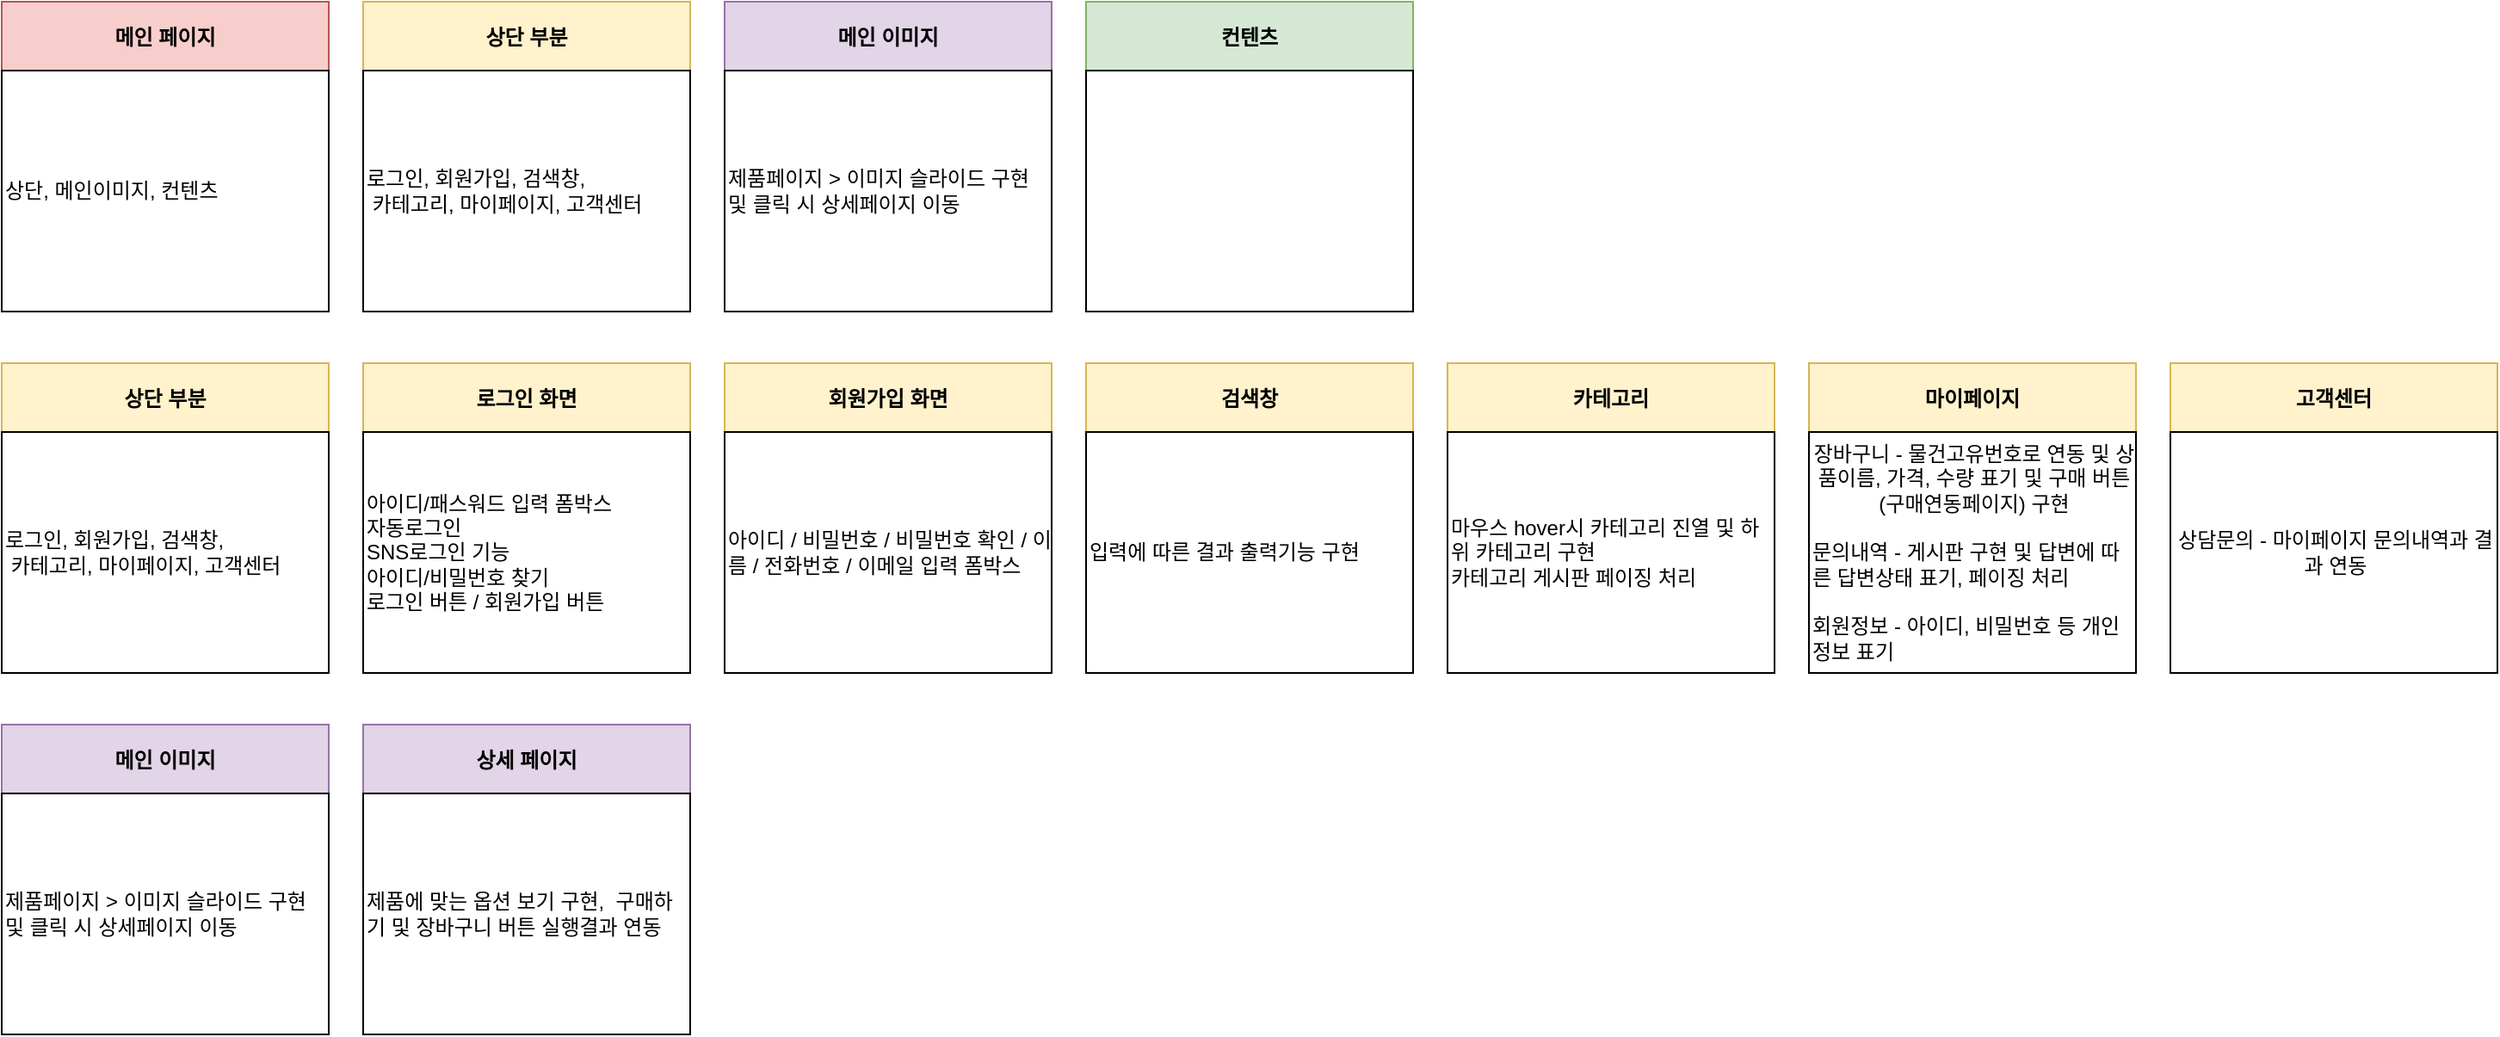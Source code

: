<mxfile version="17.1.2" type="github">
  <diagram id="NOXh-2bNkg44RO72hvKI" name="Page-1">
    <mxGraphModel dx="460" dy="784" grid="1" gridSize="10" guides="1" tooltips="1" connect="1" arrows="1" fold="1" page="1" pageScale="1" pageWidth="827" pageHeight="1169" math="0" shadow="0">
      <root>
        <mxCell id="0" />
        <mxCell id="1" parent="0" />
        <mxCell id="0LwVWPv9FhIqvph4aOhf-2" value="메인 페이지" style="swimlane;startSize=40;fillColor=#f8cecc;strokeColor=#b85450;labelBackgroundColor=none;" parent="1" vertex="1">
          <mxGeometry x="50" y="50" width="190" height="180" as="geometry">
            <mxRectangle x="50" y="50" width="100" height="40" as="alternateBounds" />
          </mxGeometry>
        </mxCell>
        <mxCell id="0LwVWPv9FhIqvph4aOhf-32" value="&lt;span style=&quot;text-align: center;&quot;&gt;상단, 메인이미지, 컨텐츠&lt;/span&gt;" style="whiteSpace=wrap;html=1;labelBackgroundColor=none;align=left;" parent="0LwVWPv9FhIqvph4aOhf-2" vertex="1">
          <mxGeometry y="40" width="190" height="140" as="geometry" />
        </mxCell>
        <mxCell id="0LwVWPv9FhIqvph4aOhf-17" value="상단 부분" style="swimlane;startSize=40;fillColor=#fff2cc;strokeColor=#d6b656;labelBackgroundColor=none;" parent="1" vertex="1">
          <mxGeometry x="260" y="50" width="190" height="180" as="geometry">
            <mxRectangle x="50" y="50" width="100" height="40" as="alternateBounds" />
          </mxGeometry>
        </mxCell>
        <mxCell id="0LwVWPv9FhIqvph4aOhf-34" value="&lt;span style=&quot;text-align: center&quot;&gt;로그인, 회원가입, 검색창,&lt;/span&gt;&lt;br style=&quot;text-align: center&quot;&gt;&lt;span style=&quot;text-align: center&quot;&gt;&amp;nbsp;카테고리, 마이페이지, 고객센터&lt;/span&gt;" style="whiteSpace=wrap;html=1;labelBackgroundColor=none;align=left;" parent="0LwVWPv9FhIqvph4aOhf-17" vertex="1">
          <mxGeometry y="40" width="190" height="140" as="geometry" />
        </mxCell>
        <mxCell id="0LwVWPv9FhIqvph4aOhf-19" value="메인 이미지" style="swimlane;startSize=40;fillColor=#e1d5e7;strokeColor=#9673a6;labelBackgroundColor=none;" parent="1" vertex="1">
          <mxGeometry x="470" y="50" width="190" height="180" as="geometry">
            <mxRectangle x="50" y="50" width="100" height="40" as="alternateBounds" />
          </mxGeometry>
        </mxCell>
        <mxCell id="0LwVWPv9FhIqvph4aOhf-36" value="제품페이지 &amp;gt; 이미지 슬라이드 구현 및 클릭 시 상세페이지 이동" style="whiteSpace=wrap;html=1;labelBackgroundColor=none;align=left;" parent="0LwVWPv9FhIqvph4aOhf-19" vertex="1">
          <mxGeometry y="40" width="190" height="140" as="geometry" />
        </mxCell>
        <mxCell id="0LwVWPv9FhIqvph4aOhf-21" value="컨텐츠" style="swimlane;startSize=40;fillColor=#d5e8d4;strokeColor=#82b366;labelBackgroundColor=none;" parent="1" vertex="1">
          <mxGeometry x="680" y="50" width="190" height="180" as="geometry">
            <mxRectangle x="50" y="50" width="100" height="40" as="alternateBounds" />
          </mxGeometry>
        </mxCell>
        <mxCell id="0LwVWPv9FhIqvph4aOhf-37" value="" style="whiteSpace=wrap;html=1;labelBackgroundColor=none;align=left;" parent="0LwVWPv9FhIqvph4aOhf-21" vertex="1">
          <mxGeometry y="40" width="190" height="140" as="geometry" />
        </mxCell>
        <mxCell id="0LwVWPv9FhIqvph4aOhf-25" value="상단 부분" style="swimlane;startSize=40;fillColor=#fff2cc;strokeColor=#d6b656;labelBackgroundColor=none;" parent="1" vertex="1">
          <mxGeometry x="50" y="260" width="190" height="180" as="geometry">
            <mxRectangle x="50" y="50" width="100" height="40" as="alternateBounds" />
          </mxGeometry>
        </mxCell>
        <mxCell id="0LwVWPv9FhIqvph4aOhf-31" value="&lt;span style=&quot;text-align: center&quot;&gt;로그인, 회원가입, 검색창,&lt;/span&gt;&lt;br style=&quot;text-align: center&quot;&gt;&lt;span style=&quot;text-align: center&quot;&gt;&amp;nbsp;카테고리, 마이페이지, 고객센터&lt;/span&gt;" style="whiteSpace=wrap;html=1;labelBackgroundColor=none;align=left;" parent="0LwVWPv9FhIqvph4aOhf-25" vertex="1">
          <mxGeometry y="40" width="190" height="140" as="geometry" />
        </mxCell>
        <mxCell id="0LwVWPv9FhIqvph4aOhf-27" value="로그인 화면" style="swimlane;startSize=40;fillColor=#fff2cc;strokeColor=#d6b656;labelBackgroundColor=none;" parent="1" vertex="1">
          <mxGeometry x="260" y="260" width="190" height="180" as="geometry">
            <mxRectangle x="50" y="50" width="100" height="40" as="alternateBounds" />
          </mxGeometry>
        </mxCell>
        <mxCell id="0LwVWPv9FhIqvph4aOhf-30" value="아이디/패스워드 입력 폼박스&lt;br&gt;자동로그인&lt;br&gt;SNS로그인 기능&lt;br&gt;아이디/비밀번호 찾기&lt;br&gt;로그인 버튼 / 회원가입 버튼" style="whiteSpace=wrap;html=1;labelBackgroundColor=none;align=left;" parent="0LwVWPv9FhIqvph4aOhf-27" vertex="1">
          <mxGeometry y="40" width="190" height="140" as="geometry" />
        </mxCell>
        <mxCell id="0LwVWPv9FhIqvph4aOhf-38" value="회원가입 화면" style="swimlane;startSize=40;fillColor=#fff2cc;strokeColor=#d6b656;labelBackgroundColor=none;" parent="1" vertex="1">
          <mxGeometry x="470" y="260" width="190" height="180" as="geometry">
            <mxRectangle x="470" y="260" width="100" height="40" as="alternateBounds" />
          </mxGeometry>
        </mxCell>
        <mxCell id="0LwVWPv9FhIqvph4aOhf-39" value="아이디 / 비밀번호 / 비밀번호 확인 / 이름 / 전화번호 / 이메일 입력 폼박스" style="whiteSpace=wrap;html=1;labelBackgroundColor=none;align=left;" parent="0LwVWPv9FhIqvph4aOhf-38" vertex="1">
          <mxGeometry y="40" width="190" height="140" as="geometry" />
        </mxCell>
        <mxCell id="0LwVWPv9FhIqvph4aOhf-40" value="검색창" style="swimlane;startSize=40;fillColor=#fff2cc;strokeColor=#d6b656;labelBackgroundColor=none;" parent="1" vertex="1">
          <mxGeometry x="680" y="260" width="190" height="180" as="geometry">
            <mxRectangle x="50" y="50" width="100" height="40" as="alternateBounds" />
          </mxGeometry>
        </mxCell>
        <mxCell id="0LwVWPv9FhIqvph4aOhf-41" value="입력에 따른 결과 출력기능 구현" style="whiteSpace=wrap;html=1;labelBackgroundColor=none;align=left;" parent="0LwVWPv9FhIqvph4aOhf-40" vertex="1">
          <mxGeometry y="40" width="190" height="140" as="geometry" />
        </mxCell>
        <mxCell id="0LwVWPv9FhIqvph4aOhf-42" value="카테고리" style="swimlane;startSize=40;fillColor=#fff2cc;strokeColor=#d6b656;labelBackgroundColor=none;" parent="1" vertex="1">
          <mxGeometry x="890" y="260" width="190" height="180" as="geometry">
            <mxRectangle x="50" y="50" width="100" height="40" as="alternateBounds" />
          </mxGeometry>
        </mxCell>
        <mxCell id="0LwVWPv9FhIqvph4aOhf-43" value="&lt;div&gt;&lt;span&gt;마우스 hover시 카테고리 진열 및 하위 카테고리 구현&lt;/span&gt;&lt;/div&gt;&lt;div&gt;&lt;span&gt;카테고리 게시판 페이징 처리&lt;/span&gt;&lt;/div&gt;" style="whiteSpace=wrap;html=1;labelBackgroundColor=none;align=left;" parent="0LwVWPv9FhIqvph4aOhf-42" vertex="1">
          <mxGeometry y="40" width="190" height="140" as="geometry" />
        </mxCell>
        <mxCell id="0LwVWPv9FhIqvph4aOhf-44" value="메인 이미지" style="swimlane;startSize=40;fillColor=#e1d5e7;strokeColor=#9673a6;labelBackgroundColor=none;" parent="1" vertex="1">
          <mxGeometry x="50" y="470" width="190" height="180" as="geometry">
            <mxRectangle x="50" y="50" width="100" height="40" as="alternateBounds" />
          </mxGeometry>
        </mxCell>
        <mxCell id="0LwVWPv9FhIqvph4aOhf-45" value="제품페이지 &amp;gt; 이미지 슬라이드 구현 및 클릭 시 상세페이지 이동" style="whiteSpace=wrap;html=1;labelBackgroundColor=none;align=left;" parent="0LwVWPv9FhIqvph4aOhf-44" vertex="1">
          <mxGeometry y="40" width="190" height="140" as="geometry" />
        </mxCell>
        <mxCell id="0LwVWPv9FhIqvph4aOhf-46" value="상세 페이지" style="swimlane;startSize=40;fillColor=#e1d5e7;strokeColor=#9673a6;labelBackgroundColor=none;" parent="1" vertex="1">
          <mxGeometry x="260" y="470" width="190" height="180" as="geometry">
            <mxRectangle x="50" y="50" width="100" height="40" as="alternateBounds" />
          </mxGeometry>
        </mxCell>
        <mxCell id="0LwVWPv9FhIqvph4aOhf-47" value="제품에 맞는 옵션 보기 구현,&amp;nbsp; 구매하기 및 장바구니 버튼 실행결과 연동&amp;nbsp;" style="whiteSpace=wrap;html=1;labelBackgroundColor=none;align=left;" parent="0LwVWPv9FhIqvph4aOhf-46" vertex="1">
          <mxGeometry y="40" width="190" height="140" as="geometry" />
        </mxCell>
        <mxCell id="0LwVWPv9FhIqvph4aOhf-48" value="마이페이지" style="swimlane;startSize=40;fillColor=#fff2cc;strokeColor=#d6b656;labelBackgroundColor=none;" parent="1" vertex="1">
          <mxGeometry x="1100" y="260" width="190" height="180" as="geometry">
            <mxRectangle x="50" y="50" width="100" height="40" as="alternateBounds" />
          </mxGeometry>
        </mxCell>
        <mxCell id="0LwVWPv9FhIqvph4aOhf-49" value="&lt;div style=&quot;text-align: center&quot;&gt;장바구니 - 물건고유번호로 연동 및 상품이름, 가격, 수량 표기 및 구매 버튼(구매연동페이지) 구현&lt;/div&gt;&lt;div&gt;&lt;br&gt;&lt;/div&gt;&lt;div&gt;문의내역 - 게시판 구현 및 답변에 따른 답변상태 표기, 페이징 처리&lt;/div&gt;&lt;div&gt;&lt;br&gt;&lt;/div&gt;&lt;div&gt;회원정보 - 아이디, 비밀번호 등 개인정보 표기&lt;/div&gt;" style="whiteSpace=wrap;html=1;labelBackgroundColor=none;align=left;" parent="0LwVWPv9FhIqvph4aOhf-48" vertex="1">
          <mxGeometry y="40" width="190" height="140" as="geometry" />
        </mxCell>
        <mxCell id="jWR0fURls2ukk9am0VE0-1" value="고객센터" style="swimlane;startSize=40;fillColor=#fff2cc;strokeColor=#d6b656;labelBackgroundColor=none;" vertex="1" parent="1">
          <mxGeometry x="1310" y="260" width="190" height="180" as="geometry">
            <mxRectangle x="50" y="50" width="100" height="40" as="alternateBounds" />
          </mxGeometry>
        </mxCell>
        <mxCell id="jWR0fURls2ukk9am0VE0-2" value="&lt;div style=&quot;text-align: center&quot;&gt;상담문의 - 마이페이지 문의내역과 결과 연동&lt;/div&gt;" style="whiteSpace=wrap;html=1;labelBackgroundColor=none;align=left;" vertex="1" parent="jWR0fURls2ukk9am0VE0-1">
          <mxGeometry y="40" width="190" height="140" as="geometry" />
        </mxCell>
      </root>
    </mxGraphModel>
  </diagram>
</mxfile>
